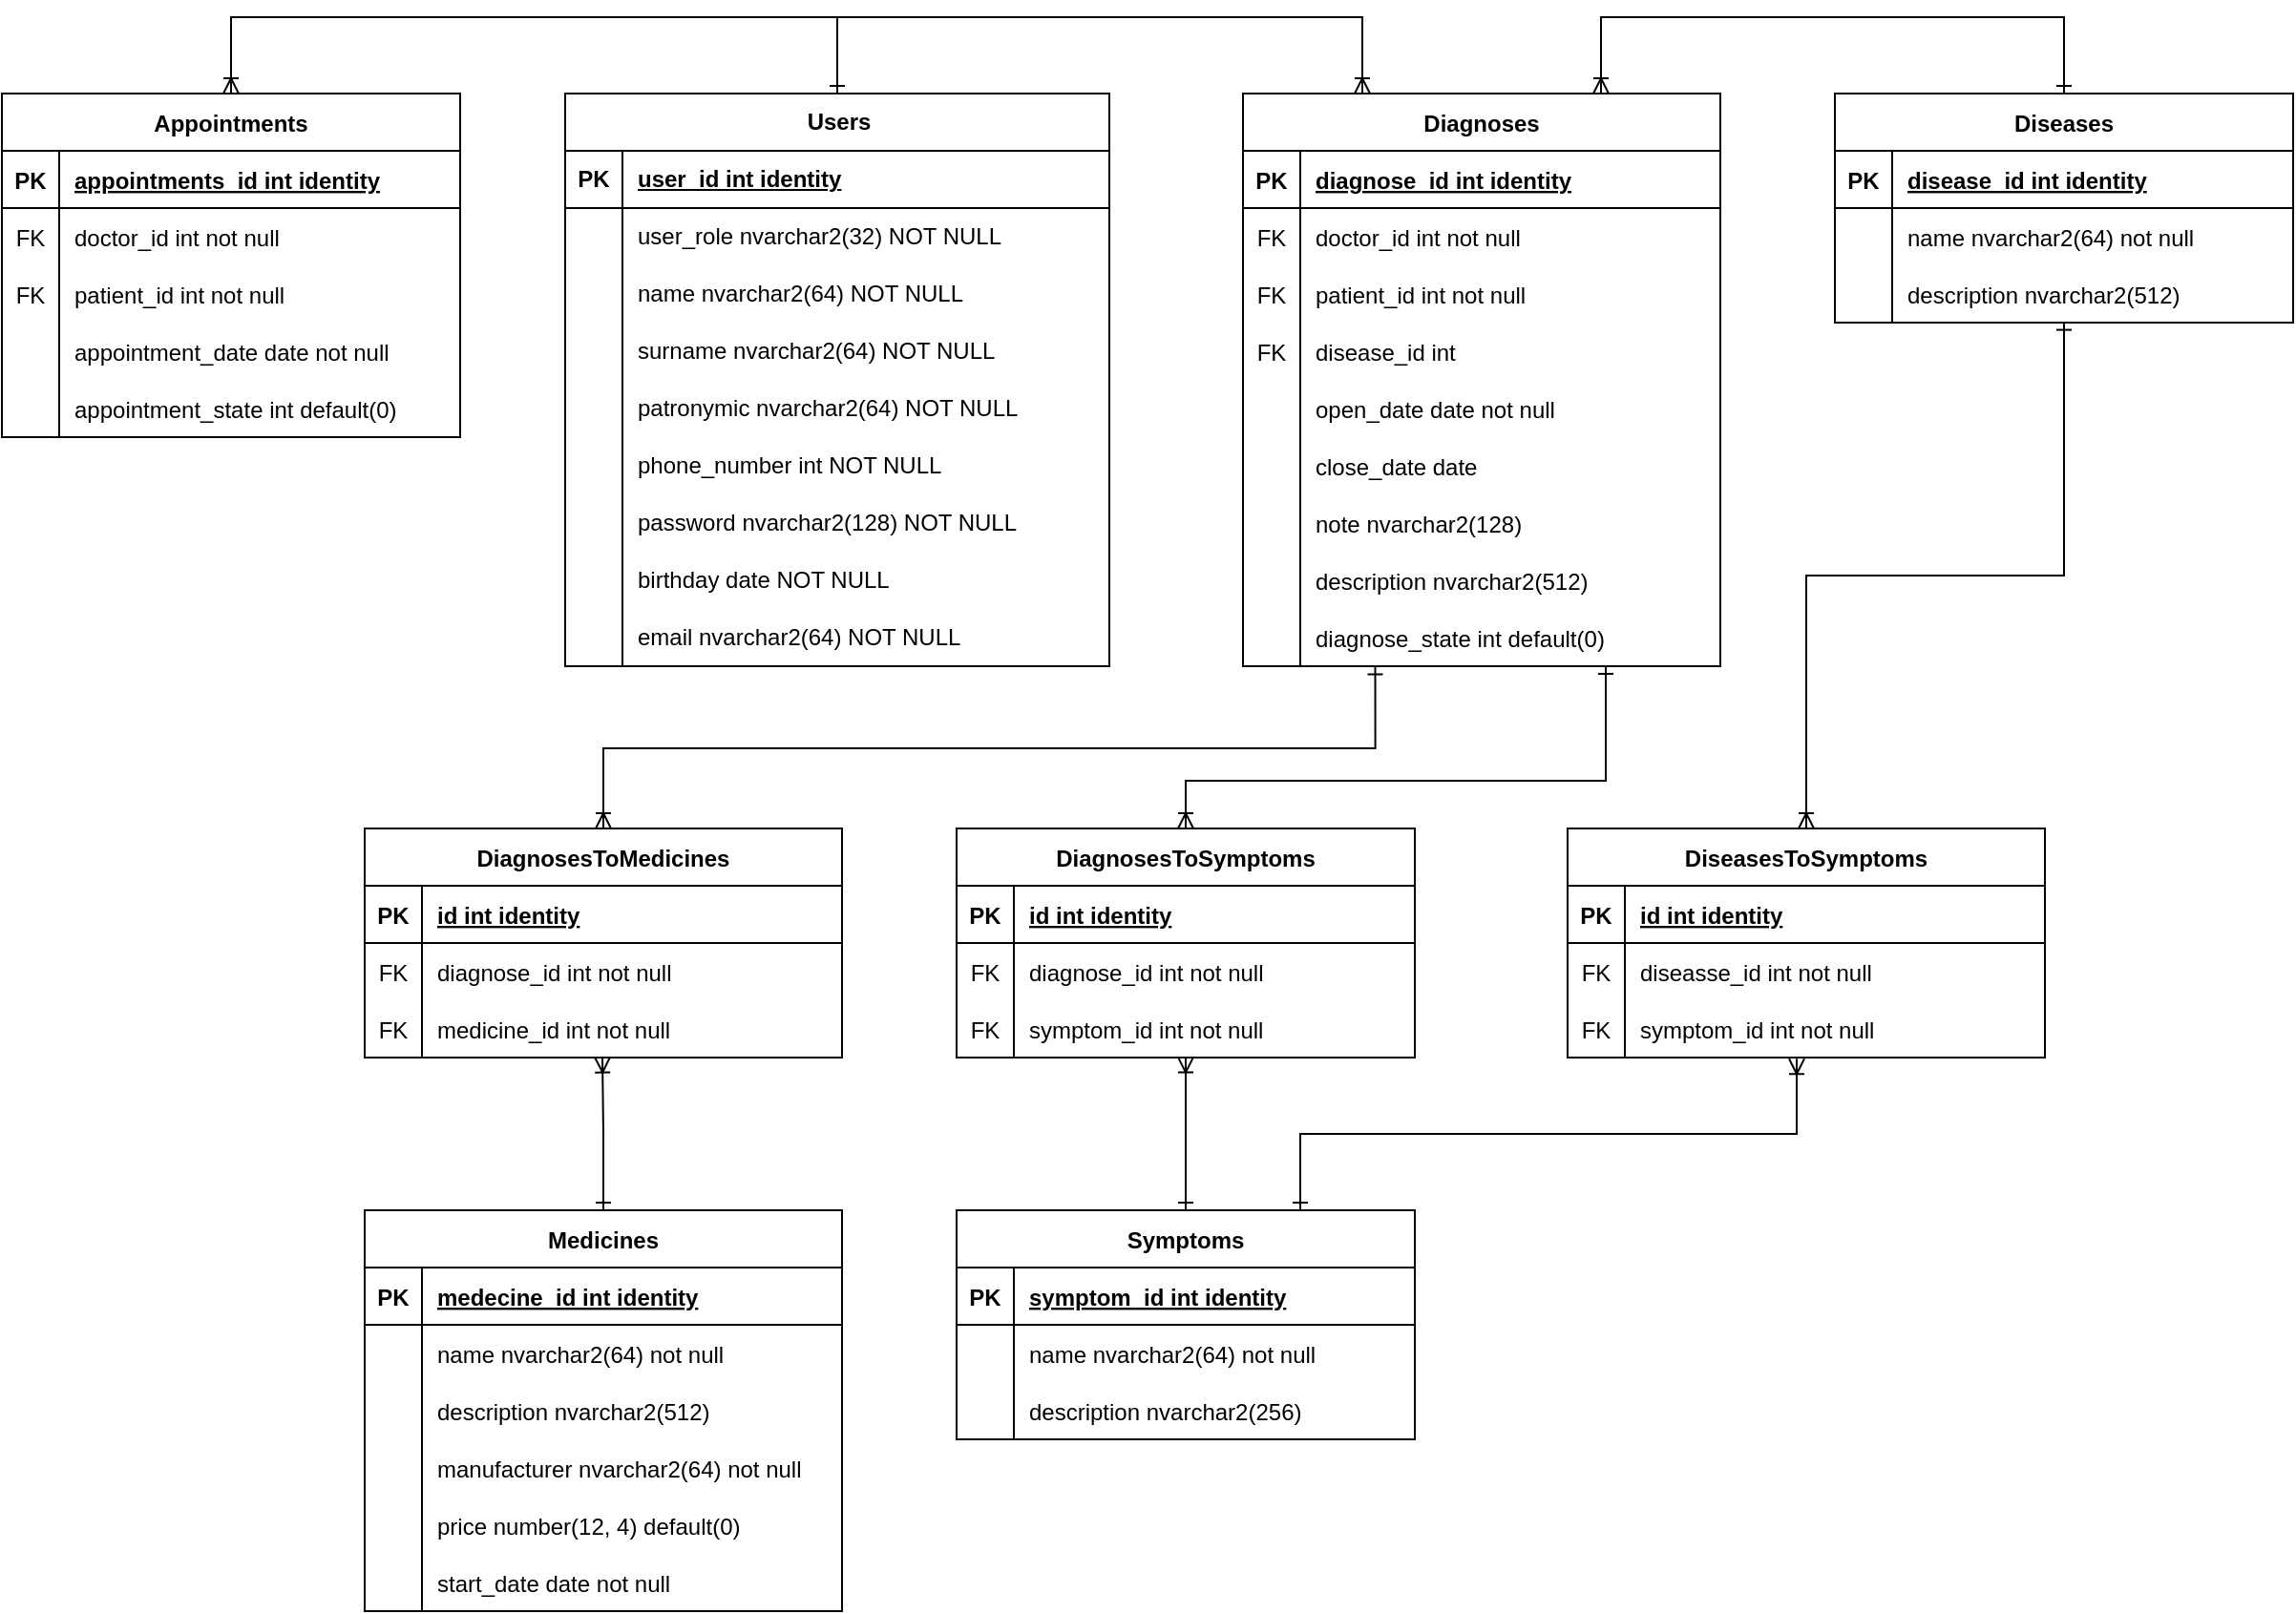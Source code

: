 <mxfile version="21.6.1" type="device">
  <diagram id="R2lEEEUBdFMjLlhIrx00" name="Page-1">
    <mxGraphModel dx="1036" dy="1642" grid="1" gridSize="10" guides="1" tooltips="1" connect="1" arrows="1" fold="1" page="1" pageScale="1" pageWidth="850" pageHeight="1100" math="0" shadow="0" extFonts="Permanent Marker^https://fonts.googleapis.com/css?family=Permanent+Marker">
      <root>
        <mxCell id="0" />
        <mxCell id="1" parent="0" />
        <mxCell id="jcm_OnaASo1jTBagAZfR-206" style="edgeStyle=orthogonalEdgeStyle;rounded=0;orthogonalLoop=1;jettySize=auto;html=1;exitX=0.75;exitY=0;exitDx=0;exitDy=0;entryX=0.5;entryY=0;entryDx=0;entryDy=0;endArrow=ERone;endFill=0;startArrow=ERoneToMany;startFill=0;" parent="1" source="C-vyLk0tnHw3VtMMgP7b-23" target="jcm_OnaASo1jTBagAZfR-148" edge="1">
          <mxGeometry relative="1" as="geometry">
            <Array as="points">
              <mxPoint x="878" y="-80" />
              <mxPoint x="1120" y="-80" />
            </Array>
          </mxGeometry>
        </mxCell>
        <mxCell id="C-vyLk0tnHw3VtMMgP7b-23" value="Diagnoses" style="shape=table;startSize=30;container=1;collapsible=1;childLayout=tableLayout;fixedRows=1;rowLines=0;fontStyle=1;align=center;resizeLast=1;" parent="1" vertex="1">
          <mxGeometry x="690" y="-40" width="250" height="300" as="geometry" />
        </mxCell>
        <mxCell id="C-vyLk0tnHw3VtMMgP7b-24" value="" style="shape=partialRectangle;collapsible=0;dropTarget=0;pointerEvents=0;fillColor=none;points=[[0,0.5],[1,0.5]];portConstraint=eastwest;top=0;left=0;right=0;bottom=1;" parent="C-vyLk0tnHw3VtMMgP7b-23" vertex="1">
          <mxGeometry y="30" width="250" height="30" as="geometry" />
        </mxCell>
        <mxCell id="C-vyLk0tnHw3VtMMgP7b-25" value="PK" style="shape=partialRectangle;overflow=hidden;connectable=0;fillColor=none;top=0;left=0;bottom=0;right=0;fontStyle=1;" parent="C-vyLk0tnHw3VtMMgP7b-24" vertex="1">
          <mxGeometry width="30" height="30" as="geometry">
            <mxRectangle width="30" height="30" as="alternateBounds" />
          </mxGeometry>
        </mxCell>
        <mxCell id="C-vyLk0tnHw3VtMMgP7b-26" value="diagnose_id int identity" style="shape=partialRectangle;overflow=hidden;connectable=0;fillColor=none;top=0;left=0;bottom=0;right=0;align=left;spacingLeft=6;fontStyle=5;" parent="C-vyLk0tnHw3VtMMgP7b-24" vertex="1">
          <mxGeometry x="30" width="220" height="30" as="geometry">
            <mxRectangle width="220" height="30" as="alternateBounds" />
          </mxGeometry>
        </mxCell>
        <mxCell id="C-vyLk0tnHw3VtMMgP7b-27" value="" style="shape=partialRectangle;collapsible=0;dropTarget=0;pointerEvents=0;fillColor=none;points=[[0,0.5],[1,0.5]];portConstraint=eastwest;top=0;left=0;right=0;bottom=0;" parent="C-vyLk0tnHw3VtMMgP7b-23" vertex="1">
          <mxGeometry y="60" width="250" height="30" as="geometry" />
        </mxCell>
        <mxCell id="C-vyLk0tnHw3VtMMgP7b-28" value="FK" style="shape=partialRectangle;overflow=hidden;connectable=0;fillColor=none;top=0;left=0;bottom=0;right=0;" parent="C-vyLk0tnHw3VtMMgP7b-27" vertex="1">
          <mxGeometry width="30" height="30" as="geometry">
            <mxRectangle width="30" height="30" as="alternateBounds" />
          </mxGeometry>
        </mxCell>
        <mxCell id="C-vyLk0tnHw3VtMMgP7b-29" value="doctor_id int not null" style="shape=partialRectangle;overflow=hidden;connectable=0;fillColor=none;top=0;left=0;bottom=0;right=0;align=left;spacingLeft=6;" parent="C-vyLk0tnHw3VtMMgP7b-27" vertex="1">
          <mxGeometry x="30" width="220" height="30" as="geometry">
            <mxRectangle width="220" height="30" as="alternateBounds" />
          </mxGeometry>
        </mxCell>
        <mxCell id="jcm_OnaASo1jTBagAZfR-133" value="" style="shape=partialRectangle;collapsible=0;dropTarget=0;pointerEvents=0;fillColor=none;points=[[0,0.5],[1,0.5]];portConstraint=eastwest;top=0;left=0;right=0;bottom=0;" parent="C-vyLk0tnHw3VtMMgP7b-23" vertex="1">
          <mxGeometry y="90" width="250" height="30" as="geometry" />
        </mxCell>
        <mxCell id="jcm_OnaASo1jTBagAZfR-134" value="FK" style="shape=partialRectangle;overflow=hidden;connectable=0;fillColor=none;top=0;left=0;bottom=0;right=0;" parent="jcm_OnaASo1jTBagAZfR-133" vertex="1">
          <mxGeometry width="30" height="30" as="geometry">
            <mxRectangle width="30" height="30" as="alternateBounds" />
          </mxGeometry>
        </mxCell>
        <mxCell id="jcm_OnaASo1jTBagAZfR-135" value="patient_id int not null" style="shape=partialRectangle;overflow=hidden;connectable=0;fillColor=none;top=0;left=0;bottom=0;right=0;align=left;spacingLeft=6;" parent="jcm_OnaASo1jTBagAZfR-133" vertex="1">
          <mxGeometry x="30" width="220" height="30" as="geometry">
            <mxRectangle width="220" height="30" as="alternateBounds" />
          </mxGeometry>
        </mxCell>
        <mxCell id="jcm_OnaASo1jTBagAZfR-168" value="" style="shape=partialRectangle;collapsible=0;dropTarget=0;pointerEvents=0;fillColor=none;points=[[0,0.5],[1,0.5]];portConstraint=eastwest;top=0;left=0;right=0;bottom=0;" parent="C-vyLk0tnHw3VtMMgP7b-23" vertex="1">
          <mxGeometry y="120" width="250" height="30" as="geometry" />
        </mxCell>
        <mxCell id="jcm_OnaASo1jTBagAZfR-169" value="FK" style="shape=partialRectangle;overflow=hidden;connectable=0;fillColor=none;top=0;left=0;bottom=0;right=0;" parent="jcm_OnaASo1jTBagAZfR-168" vertex="1">
          <mxGeometry width="30" height="30" as="geometry">
            <mxRectangle width="30" height="30" as="alternateBounds" />
          </mxGeometry>
        </mxCell>
        <mxCell id="jcm_OnaASo1jTBagAZfR-170" value="disease_id int" style="shape=partialRectangle;overflow=hidden;connectable=0;fillColor=none;top=0;left=0;bottom=0;right=0;align=left;spacingLeft=6;" parent="jcm_OnaASo1jTBagAZfR-168" vertex="1">
          <mxGeometry x="30" width="220" height="30" as="geometry">
            <mxRectangle width="220" height="30" as="alternateBounds" />
          </mxGeometry>
        </mxCell>
        <mxCell id="jcm_OnaASo1jTBagAZfR-136" value="" style="shape=partialRectangle;collapsible=0;dropTarget=0;pointerEvents=0;fillColor=none;points=[[0,0.5],[1,0.5]];portConstraint=eastwest;top=0;left=0;right=0;bottom=0;" parent="C-vyLk0tnHw3VtMMgP7b-23" vertex="1">
          <mxGeometry y="150" width="250" height="30" as="geometry" />
        </mxCell>
        <mxCell id="jcm_OnaASo1jTBagAZfR-137" value="" style="shape=partialRectangle;overflow=hidden;connectable=0;fillColor=none;top=0;left=0;bottom=0;right=0;" parent="jcm_OnaASo1jTBagAZfR-136" vertex="1">
          <mxGeometry width="30" height="30" as="geometry">
            <mxRectangle width="30" height="30" as="alternateBounds" />
          </mxGeometry>
        </mxCell>
        <mxCell id="jcm_OnaASo1jTBagAZfR-138" value="open_date date not null" style="shape=partialRectangle;overflow=hidden;connectable=0;fillColor=none;top=0;left=0;bottom=0;right=0;align=left;spacingLeft=6;" parent="jcm_OnaASo1jTBagAZfR-136" vertex="1">
          <mxGeometry x="30" width="220" height="30" as="geometry">
            <mxRectangle width="220" height="30" as="alternateBounds" />
          </mxGeometry>
        </mxCell>
        <mxCell id="jcm_OnaASo1jTBagAZfR-174" value="" style="shape=partialRectangle;collapsible=0;dropTarget=0;pointerEvents=0;fillColor=none;points=[[0,0.5],[1,0.5]];portConstraint=eastwest;top=0;left=0;right=0;bottom=0;" parent="C-vyLk0tnHw3VtMMgP7b-23" vertex="1">
          <mxGeometry y="180" width="250" height="30" as="geometry" />
        </mxCell>
        <mxCell id="jcm_OnaASo1jTBagAZfR-175" value="" style="shape=partialRectangle;overflow=hidden;connectable=0;fillColor=none;top=0;left=0;bottom=0;right=0;" parent="jcm_OnaASo1jTBagAZfR-174" vertex="1">
          <mxGeometry width="30" height="30" as="geometry">
            <mxRectangle width="30" height="30" as="alternateBounds" />
          </mxGeometry>
        </mxCell>
        <mxCell id="jcm_OnaASo1jTBagAZfR-176" value="close_date date" style="shape=partialRectangle;overflow=hidden;connectable=0;fillColor=none;top=0;left=0;bottom=0;right=0;align=left;spacingLeft=6;" parent="jcm_OnaASo1jTBagAZfR-174" vertex="1">
          <mxGeometry x="30" width="220" height="30" as="geometry">
            <mxRectangle width="220" height="30" as="alternateBounds" />
          </mxGeometry>
        </mxCell>
        <mxCell id="jcm_OnaASo1jTBagAZfR-199" value="" style="shape=partialRectangle;collapsible=0;dropTarget=0;pointerEvents=0;fillColor=none;points=[[0,0.5],[1,0.5]];portConstraint=eastwest;top=0;left=0;right=0;bottom=0;" parent="C-vyLk0tnHw3VtMMgP7b-23" vertex="1">
          <mxGeometry y="210" width="250" height="30" as="geometry" />
        </mxCell>
        <mxCell id="jcm_OnaASo1jTBagAZfR-200" value="" style="shape=partialRectangle;overflow=hidden;connectable=0;fillColor=none;top=0;left=0;bottom=0;right=0;" parent="jcm_OnaASo1jTBagAZfR-199" vertex="1">
          <mxGeometry width="30" height="30" as="geometry">
            <mxRectangle width="30" height="30" as="alternateBounds" />
          </mxGeometry>
        </mxCell>
        <mxCell id="jcm_OnaASo1jTBagAZfR-201" value="note nvarchar2(128)" style="shape=partialRectangle;overflow=hidden;connectable=0;fillColor=none;top=0;left=0;bottom=0;right=0;align=left;spacingLeft=6;" parent="jcm_OnaASo1jTBagAZfR-199" vertex="1">
          <mxGeometry x="30" width="220" height="30" as="geometry">
            <mxRectangle width="220" height="30" as="alternateBounds" />
          </mxGeometry>
        </mxCell>
        <mxCell id="jcm_OnaASo1jTBagAZfR-220" style="shape=partialRectangle;collapsible=0;dropTarget=0;pointerEvents=0;fillColor=none;points=[[0,0.5],[1,0.5]];portConstraint=eastwest;top=0;left=0;right=0;bottom=0;" parent="C-vyLk0tnHw3VtMMgP7b-23" vertex="1">
          <mxGeometry y="240" width="250" height="30" as="geometry" />
        </mxCell>
        <mxCell id="jcm_OnaASo1jTBagAZfR-221" style="shape=partialRectangle;overflow=hidden;connectable=0;fillColor=none;top=0;left=0;bottom=0;right=0;" parent="jcm_OnaASo1jTBagAZfR-220" vertex="1">
          <mxGeometry width="30" height="30" as="geometry">
            <mxRectangle width="30" height="30" as="alternateBounds" />
          </mxGeometry>
        </mxCell>
        <mxCell id="jcm_OnaASo1jTBagAZfR-222" value="description nvarchar2(512)" style="shape=partialRectangle;overflow=hidden;connectable=0;fillColor=none;top=0;left=0;bottom=0;right=0;align=left;spacingLeft=6;" parent="jcm_OnaASo1jTBagAZfR-220" vertex="1">
          <mxGeometry x="30" width="220" height="30" as="geometry">
            <mxRectangle width="220" height="30" as="alternateBounds" />
          </mxGeometry>
        </mxCell>
        <mxCell id="MLQKqg7bE9kot5V_O-63-7" style="shape=partialRectangle;collapsible=0;dropTarget=0;pointerEvents=0;fillColor=none;points=[[0,0.5],[1,0.5]];portConstraint=eastwest;top=0;left=0;right=0;bottom=0;" parent="C-vyLk0tnHw3VtMMgP7b-23" vertex="1">
          <mxGeometry y="270" width="250" height="30" as="geometry" />
        </mxCell>
        <mxCell id="MLQKqg7bE9kot5V_O-63-8" style="shape=partialRectangle;overflow=hidden;connectable=0;fillColor=none;top=0;left=0;bottom=0;right=0;" parent="MLQKqg7bE9kot5V_O-63-7" vertex="1">
          <mxGeometry width="30" height="30" as="geometry">
            <mxRectangle width="30" height="30" as="alternateBounds" />
          </mxGeometry>
        </mxCell>
        <mxCell id="MLQKqg7bE9kot5V_O-63-9" value="diagnose_state int default(0)" style="shape=partialRectangle;overflow=hidden;connectable=0;fillColor=none;top=0;left=0;bottom=0;right=0;align=left;spacingLeft=6;" parent="MLQKqg7bE9kot5V_O-63-7" vertex="1">
          <mxGeometry x="30" width="220" height="30" as="geometry">
            <mxRectangle width="220" height="30" as="alternateBounds" />
          </mxGeometry>
        </mxCell>
        <mxCell id="jcm_OnaASo1jTBagAZfR-70" style="edgeStyle=orthogonalEdgeStyle;rounded=0;orthogonalLoop=1;jettySize=auto;html=1;exitX=0.5;exitY=0;exitDx=0;exitDy=0;entryX=0.5;entryY=0;entryDx=0;entryDy=0;endArrow=ERoneToMany;endFill=0;" parent="1" source="jcm_OnaASo1jTBagAZfR-1" target="jcm_OnaASo1jTBagAZfR-31" edge="1">
          <mxGeometry relative="1" as="geometry">
            <Array as="points">
              <mxPoint x="478" y="-80" />
              <mxPoint x="160" y="-80" />
            </Array>
          </mxGeometry>
        </mxCell>
        <mxCell id="jcm_OnaASo1jTBagAZfR-1" value="Users" style="shape=table;startSize=30;container=1;collapsible=1;childLayout=tableLayout;fixedRows=1;rowLines=0;fontStyle=1;align=center;resizeLast=1;html=1;" parent="1" vertex="1">
          <mxGeometry x="335" y="-40" width="285" height="300" as="geometry" />
        </mxCell>
        <mxCell id="jcm_OnaASo1jTBagAZfR-2" value="" style="shape=tableRow;horizontal=0;startSize=0;swimlaneHead=0;swimlaneBody=0;fillColor=none;collapsible=0;dropTarget=0;points=[[0,0.5],[1,0.5]];portConstraint=eastwest;top=0;left=0;right=0;bottom=1;" parent="jcm_OnaASo1jTBagAZfR-1" vertex="1">
          <mxGeometry y="30" width="285" height="30" as="geometry" />
        </mxCell>
        <mxCell id="jcm_OnaASo1jTBagAZfR-3" value="PK" style="shape=partialRectangle;connectable=0;fillColor=none;top=0;left=0;bottom=0;right=0;fontStyle=1;overflow=hidden;whiteSpace=wrap;html=1;" parent="jcm_OnaASo1jTBagAZfR-2" vertex="1">
          <mxGeometry width="30" height="30" as="geometry">
            <mxRectangle width="30" height="30" as="alternateBounds" />
          </mxGeometry>
        </mxCell>
        <mxCell id="jcm_OnaASo1jTBagAZfR-4" value="user_id int&amp;nbsp;identity" style="shape=partialRectangle;connectable=0;fillColor=none;top=0;left=0;bottom=0;right=0;align=left;spacingLeft=6;fontStyle=5;overflow=hidden;whiteSpace=wrap;html=1;" parent="jcm_OnaASo1jTBagAZfR-2" vertex="1">
          <mxGeometry x="30" width="255" height="30" as="geometry">
            <mxRectangle width="255" height="30" as="alternateBounds" />
          </mxGeometry>
        </mxCell>
        <mxCell id="jcm_OnaASo1jTBagAZfR-5" value="" style="shape=tableRow;horizontal=0;startSize=0;swimlaneHead=0;swimlaneBody=0;fillColor=none;collapsible=0;dropTarget=0;points=[[0,0.5],[1,0.5]];portConstraint=eastwest;top=0;left=0;right=0;bottom=0;" parent="jcm_OnaASo1jTBagAZfR-1" vertex="1">
          <mxGeometry y="60" width="285" height="30" as="geometry" />
        </mxCell>
        <mxCell id="jcm_OnaASo1jTBagAZfR-6" value="" style="shape=partialRectangle;connectable=0;fillColor=none;top=0;left=0;bottom=0;right=0;editable=1;overflow=hidden;whiteSpace=wrap;html=1;" parent="jcm_OnaASo1jTBagAZfR-5" vertex="1">
          <mxGeometry width="30" height="30" as="geometry">
            <mxRectangle width="30" height="30" as="alternateBounds" />
          </mxGeometry>
        </mxCell>
        <mxCell id="jcm_OnaASo1jTBagAZfR-7" value="user_role nvarchar2(32) NOT NULL" style="shape=partialRectangle;connectable=0;fillColor=none;top=0;left=0;bottom=0;right=0;align=left;spacingLeft=6;overflow=hidden;whiteSpace=wrap;html=1;" parent="jcm_OnaASo1jTBagAZfR-5" vertex="1">
          <mxGeometry x="30" width="255" height="30" as="geometry">
            <mxRectangle width="255" height="30" as="alternateBounds" />
          </mxGeometry>
        </mxCell>
        <mxCell id="jcm_OnaASo1jTBagAZfR-8" value="" style="shape=tableRow;horizontal=0;startSize=0;swimlaneHead=0;swimlaneBody=0;fillColor=none;collapsible=0;dropTarget=0;points=[[0,0.5],[1,0.5]];portConstraint=eastwest;top=0;left=0;right=0;bottom=0;" parent="jcm_OnaASo1jTBagAZfR-1" vertex="1">
          <mxGeometry y="90" width="285" height="30" as="geometry" />
        </mxCell>
        <mxCell id="jcm_OnaASo1jTBagAZfR-9" value="" style="shape=partialRectangle;connectable=0;fillColor=none;top=0;left=0;bottom=0;right=0;editable=1;overflow=hidden;whiteSpace=wrap;html=1;" parent="jcm_OnaASo1jTBagAZfR-8" vertex="1">
          <mxGeometry width="30" height="30" as="geometry">
            <mxRectangle width="30" height="30" as="alternateBounds" />
          </mxGeometry>
        </mxCell>
        <mxCell id="jcm_OnaASo1jTBagAZfR-10" value="name nvarchar2(64) NOT NULL" style="shape=partialRectangle;connectable=0;fillColor=none;top=0;left=0;bottom=0;right=0;align=left;spacingLeft=6;overflow=hidden;whiteSpace=wrap;html=1;" parent="jcm_OnaASo1jTBagAZfR-8" vertex="1">
          <mxGeometry x="30" width="255" height="30" as="geometry">
            <mxRectangle width="255" height="30" as="alternateBounds" />
          </mxGeometry>
        </mxCell>
        <mxCell id="jcm_OnaASo1jTBagAZfR-105" value="" style="shape=tableRow;horizontal=0;startSize=0;swimlaneHead=0;swimlaneBody=0;fillColor=none;collapsible=0;dropTarget=0;points=[[0,0.5],[1,0.5]];portConstraint=eastwest;top=0;left=0;right=0;bottom=0;" parent="jcm_OnaASo1jTBagAZfR-1" vertex="1">
          <mxGeometry y="120" width="285" height="30" as="geometry" />
        </mxCell>
        <mxCell id="jcm_OnaASo1jTBagAZfR-106" value="" style="shape=partialRectangle;connectable=0;fillColor=none;top=0;left=0;bottom=0;right=0;editable=1;overflow=hidden;whiteSpace=wrap;html=1;" parent="jcm_OnaASo1jTBagAZfR-105" vertex="1">
          <mxGeometry width="30" height="30" as="geometry">
            <mxRectangle width="30" height="30" as="alternateBounds" />
          </mxGeometry>
        </mxCell>
        <mxCell id="jcm_OnaASo1jTBagAZfR-107" value="surname nvarchar2(64) NOT NULL" style="shape=partialRectangle;connectable=0;fillColor=none;top=0;left=0;bottom=0;right=0;align=left;spacingLeft=6;overflow=hidden;whiteSpace=wrap;html=1;" parent="jcm_OnaASo1jTBagAZfR-105" vertex="1">
          <mxGeometry x="30" width="255" height="30" as="geometry">
            <mxRectangle width="255" height="30" as="alternateBounds" />
          </mxGeometry>
        </mxCell>
        <mxCell id="jcm_OnaASo1jTBagAZfR-11" value="" style="shape=tableRow;horizontal=0;startSize=0;swimlaneHead=0;swimlaneBody=0;fillColor=none;collapsible=0;dropTarget=0;points=[[0,0.5],[1,0.5]];portConstraint=eastwest;top=0;left=0;right=0;bottom=0;" parent="jcm_OnaASo1jTBagAZfR-1" vertex="1">
          <mxGeometry y="150" width="285" height="30" as="geometry" />
        </mxCell>
        <mxCell id="jcm_OnaASo1jTBagAZfR-12" value="" style="shape=partialRectangle;connectable=0;fillColor=none;top=0;left=0;bottom=0;right=0;editable=1;overflow=hidden;whiteSpace=wrap;html=1;" parent="jcm_OnaASo1jTBagAZfR-11" vertex="1">
          <mxGeometry width="30" height="30" as="geometry">
            <mxRectangle width="30" height="30" as="alternateBounds" />
          </mxGeometry>
        </mxCell>
        <mxCell id="jcm_OnaASo1jTBagAZfR-13" value="patronymic nvarchar2(64) NOT NULL" style="shape=partialRectangle;connectable=0;fillColor=none;top=0;left=0;bottom=0;right=0;align=left;spacingLeft=6;overflow=hidden;whiteSpace=wrap;html=1;" parent="jcm_OnaASo1jTBagAZfR-11" vertex="1">
          <mxGeometry x="30" width="255" height="30" as="geometry">
            <mxRectangle width="255" height="30" as="alternateBounds" />
          </mxGeometry>
        </mxCell>
        <mxCell id="CgCAJ-W0EM-yL1vqo-xy-1" style="shape=tableRow;horizontal=0;startSize=0;swimlaneHead=0;swimlaneBody=0;fillColor=none;collapsible=0;dropTarget=0;points=[[0,0.5],[1,0.5]];portConstraint=eastwest;top=0;left=0;right=0;bottom=0;" parent="jcm_OnaASo1jTBagAZfR-1" vertex="1">
          <mxGeometry y="180" width="285" height="30" as="geometry" />
        </mxCell>
        <mxCell id="CgCAJ-W0EM-yL1vqo-xy-2" style="shape=partialRectangle;connectable=0;fillColor=none;top=0;left=0;bottom=0;right=0;editable=1;overflow=hidden;whiteSpace=wrap;html=1;" parent="CgCAJ-W0EM-yL1vqo-xy-1" vertex="1">
          <mxGeometry width="30" height="30" as="geometry">
            <mxRectangle width="30" height="30" as="alternateBounds" />
          </mxGeometry>
        </mxCell>
        <mxCell id="CgCAJ-W0EM-yL1vqo-xy-3" value="phone_number int NOT NULL" style="shape=partialRectangle;connectable=0;fillColor=none;top=0;left=0;bottom=0;right=0;align=left;spacingLeft=6;overflow=hidden;whiteSpace=wrap;html=1;" parent="CgCAJ-W0EM-yL1vqo-xy-1" vertex="1">
          <mxGeometry x="30" width="255" height="30" as="geometry">
            <mxRectangle width="255" height="30" as="alternateBounds" />
          </mxGeometry>
        </mxCell>
        <mxCell id="jcm_OnaASo1jTBagAZfR-116" value="" style="shape=tableRow;horizontal=0;startSize=0;swimlaneHead=0;swimlaneBody=0;fillColor=none;collapsible=0;dropTarget=0;points=[[0,0.5],[1,0.5]];portConstraint=eastwest;top=0;left=0;right=0;bottom=0;" parent="jcm_OnaASo1jTBagAZfR-1" vertex="1">
          <mxGeometry y="210" width="285" height="30" as="geometry" />
        </mxCell>
        <mxCell id="jcm_OnaASo1jTBagAZfR-117" value="" style="shape=partialRectangle;connectable=0;fillColor=none;top=0;left=0;bottom=0;right=0;editable=1;overflow=hidden;whiteSpace=wrap;html=1;" parent="jcm_OnaASo1jTBagAZfR-116" vertex="1">
          <mxGeometry width="30" height="30" as="geometry">
            <mxRectangle width="30" height="30" as="alternateBounds" />
          </mxGeometry>
        </mxCell>
        <mxCell id="jcm_OnaASo1jTBagAZfR-118" value="password nvarchar2(128) NOT NULL" style="shape=partialRectangle;connectable=0;fillColor=none;top=0;left=0;bottom=0;right=0;align=left;spacingLeft=6;overflow=hidden;whiteSpace=wrap;html=1;" parent="jcm_OnaASo1jTBagAZfR-116" vertex="1">
          <mxGeometry x="30" width="255" height="30" as="geometry">
            <mxRectangle width="255" height="30" as="alternateBounds" />
          </mxGeometry>
        </mxCell>
        <mxCell id="10MFc_0AaZeshkbZRCKe-6" value="" style="shape=tableRow;horizontal=0;startSize=0;swimlaneHead=0;swimlaneBody=0;fillColor=none;collapsible=0;dropTarget=0;points=[[0,0.5],[1,0.5]];portConstraint=eastwest;top=0;left=0;right=0;bottom=0;" parent="jcm_OnaASo1jTBagAZfR-1" vertex="1">
          <mxGeometry y="240" width="285" height="30" as="geometry" />
        </mxCell>
        <mxCell id="10MFc_0AaZeshkbZRCKe-7" value="" style="shape=partialRectangle;connectable=0;fillColor=none;top=0;left=0;bottom=0;right=0;editable=1;overflow=hidden;whiteSpace=wrap;html=1;" parent="10MFc_0AaZeshkbZRCKe-6" vertex="1">
          <mxGeometry width="30" height="30" as="geometry">
            <mxRectangle width="30" height="30" as="alternateBounds" />
          </mxGeometry>
        </mxCell>
        <mxCell id="10MFc_0AaZeshkbZRCKe-8" value="birthday date NOT NULL" style="shape=partialRectangle;connectable=0;fillColor=none;top=0;left=0;bottom=0;right=0;align=left;spacingLeft=6;overflow=hidden;whiteSpace=wrap;html=1;" parent="10MFc_0AaZeshkbZRCKe-6" vertex="1">
          <mxGeometry x="30" width="255" height="30" as="geometry">
            <mxRectangle width="255" height="30" as="alternateBounds" />
          </mxGeometry>
        </mxCell>
        <mxCell id="jcm_OnaASo1jTBagAZfR-196" value="" style="shape=tableRow;horizontal=0;startSize=0;swimlaneHead=0;swimlaneBody=0;fillColor=none;collapsible=0;dropTarget=0;points=[[0,0.5],[1,0.5]];portConstraint=eastwest;top=0;left=0;right=0;bottom=0;" parent="jcm_OnaASo1jTBagAZfR-1" vertex="1">
          <mxGeometry y="270" width="285" height="30" as="geometry" />
        </mxCell>
        <mxCell id="jcm_OnaASo1jTBagAZfR-197" value="" style="shape=partialRectangle;connectable=0;fillColor=none;top=0;left=0;bottom=0;right=0;editable=1;overflow=hidden;whiteSpace=wrap;html=1;" parent="jcm_OnaASo1jTBagAZfR-196" vertex="1">
          <mxGeometry width="30" height="30" as="geometry">
            <mxRectangle width="30" height="30" as="alternateBounds" />
          </mxGeometry>
        </mxCell>
        <mxCell id="jcm_OnaASo1jTBagAZfR-198" value="email nvarchar2(64) NOT NULL" style="shape=partialRectangle;connectable=0;fillColor=none;top=0;left=0;bottom=0;right=0;align=left;spacingLeft=6;overflow=hidden;whiteSpace=wrap;html=1;" parent="jcm_OnaASo1jTBagAZfR-196" vertex="1">
          <mxGeometry x="30" width="255" height="30" as="geometry">
            <mxRectangle width="255" height="30" as="alternateBounds" />
          </mxGeometry>
        </mxCell>
        <mxCell id="jcm_OnaASo1jTBagAZfR-223" style="edgeStyle=orthogonalEdgeStyle;rounded=0;orthogonalLoop=1;jettySize=auto;html=1;exitX=0.5;exitY=0;exitDx=0;exitDy=0;entryX=0.5;entryY=0.993;entryDx=0;entryDy=0;entryPerimeter=0;endArrow=ERoneToMany;endFill=0;startArrow=ERone;startFill=0;" parent="1" source="jcm_OnaASo1jTBagAZfR-24" target="jcm_OnaASo1jTBagAZfR-58" edge="1">
          <mxGeometry relative="1" as="geometry">
            <mxPoint x="590" y="475" as="targetPoint" />
            <Array as="points" />
          </mxGeometry>
        </mxCell>
        <mxCell id="jcm_OnaASo1jTBagAZfR-225" style="edgeStyle=orthogonalEdgeStyle;rounded=0;orthogonalLoop=1;jettySize=auto;html=1;exitX=0.75;exitY=0;exitDx=0;exitDy=0;entryX=0.48;entryY=1.02;entryDx=0;entryDy=0;entryPerimeter=0;startArrow=ERone;startFill=0;endArrow=ERoneToMany;endFill=0;" parent="1" source="jcm_OnaASo1jTBagAZfR-24" target="jcm_OnaASo1jTBagAZfR-214" edge="1">
          <mxGeometry relative="1" as="geometry">
            <Array as="points">
              <mxPoint x="720" y="505" />
              <mxPoint x="980" y="505" />
            </Array>
          </mxGeometry>
        </mxCell>
        <mxCell id="jcm_OnaASo1jTBagAZfR-24" value="Symptoms" style="shape=table;startSize=30;container=1;collapsible=1;childLayout=tableLayout;fixedRows=1;rowLines=0;fontStyle=1;align=center;resizeLast=1;" parent="1" vertex="1">
          <mxGeometry x="540" y="545" width="240" height="120" as="geometry" />
        </mxCell>
        <mxCell id="jcm_OnaASo1jTBagAZfR-25" value="" style="shape=partialRectangle;collapsible=0;dropTarget=0;pointerEvents=0;fillColor=none;points=[[0,0.5],[1,0.5]];portConstraint=eastwest;top=0;left=0;right=0;bottom=1;" parent="jcm_OnaASo1jTBagAZfR-24" vertex="1">
          <mxGeometry y="30" width="240" height="30" as="geometry" />
        </mxCell>
        <mxCell id="jcm_OnaASo1jTBagAZfR-26" value="PK" style="shape=partialRectangle;overflow=hidden;connectable=0;fillColor=none;top=0;left=0;bottom=0;right=0;fontStyle=1;" parent="jcm_OnaASo1jTBagAZfR-25" vertex="1">
          <mxGeometry width="30" height="30" as="geometry">
            <mxRectangle width="30" height="30" as="alternateBounds" />
          </mxGeometry>
        </mxCell>
        <mxCell id="jcm_OnaASo1jTBagAZfR-27" value="symptom_id int identity" style="shape=partialRectangle;overflow=hidden;connectable=0;fillColor=none;top=0;left=0;bottom=0;right=0;align=left;spacingLeft=6;fontStyle=5;" parent="jcm_OnaASo1jTBagAZfR-25" vertex="1">
          <mxGeometry x="30" width="210" height="30" as="geometry">
            <mxRectangle width="210" height="30" as="alternateBounds" />
          </mxGeometry>
        </mxCell>
        <mxCell id="jcm_OnaASo1jTBagAZfR-28" value="" style="shape=partialRectangle;collapsible=0;dropTarget=0;pointerEvents=0;fillColor=none;points=[[0,0.5],[1,0.5]];portConstraint=eastwest;top=0;left=0;right=0;bottom=0;" parent="jcm_OnaASo1jTBagAZfR-24" vertex="1">
          <mxGeometry y="60" width="240" height="30" as="geometry" />
        </mxCell>
        <mxCell id="jcm_OnaASo1jTBagAZfR-29" value="" style="shape=partialRectangle;overflow=hidden;connectable=0;fillColor=none;top=0;left=0;bottom=0;right=0;" parent="jcm_OnaASo1jTBagAZfR-28" vertex="1">
          <mxGeometry width="30" height="30" as="geometry">
            <mxRectangle width="30" height="30" as="alternateBounds" />
          </mxGeometry>
        </mxCell>
        <mxCell id="jcm_OnaASo1jTBagAZfR-30" value="name nvarchar2(64) not null" style="shape=partialRectangle;overflow=hidden;connectable=0;fillColor=none;top=0;left=0;bottom=0;right=0;align=left;spacingLeft=6;" parent="jcm_OnaASo1jTBagAZfR-28" vertex="1">
          <mxGeometry x="30" width="210" height="30" as="geometry">
            <mxRectangle width="210" height="30" as="alternateBounds" />
          </mxGeometry>
        </mxCell>
        <mxCell id="jcm_OnaASo1jTBagAZfR-61" value="" style="shape=partialRectangle;collapsible=0;dropTarget=0;pointerEvents=0;fillColor=none;points=[[0,0.5],[1,0.5]];portConstraint=eastwest;top=0;left=0;right=0;bottom=0;" parent="jcm_OnaASo1jTBagAZfR-24" vertex="1">
          <mxGeometry y="90" width="240" height="30" as="geometry" />
        </mxCell>
        <mxCell id="jcm_OnaASo1jTBagAZfR-62" value="" style="shape=partialRectangle;overflow=hidden;connectable=0;fillColor=none;top=0;left=0;bottom=0;right=0;" parent="jcm_OnaASo1jTBagAZfR-61" vertex="1">
          <mxGeometry width="30" height="30" as="geometry">
            <mxRectangle width="30" height="30" as="alternateBounds" />
          </mxGeometry>
        </mxCell>
        <mxCell id="jcm_OnaASo1jTBagAZfR-63" value="description nvarchar2(256)" style="shape=partialRectangle;overflow=hidden;connectable=0;fillColor=none;top=0;left=0;bottom=0;right=0;align=left;spacingLeft=6;" parent="jcm_OnaASo1jTBagAZfR-61" vertex="1">
          <mxGeometry x="30" width="210" height="30" as="geometry">
            <mxRectangle width="210" height="30" as="alternateBounds" />
          </mxGeometry>
        </mxCell>
        <mxCell id="jcm_OnaASo1jTBagAZfR-31" value="Appointments" style="shape=table;startSize=30;container=1;collapsible=1;childLayout=tableLayout;fixedRows=1;rowLines=0;fontStyle=1;align=center;resizeLast=1;" parent="1" vertex="1">
          <mxGeometry x="40" y="-40" width="240" height="180" as="geometry">
            <mxRectangle x="40" y="-40" width="120" height="30" as="alternateBounds" />
          </mxGeometry>
        </mxCell>
        <mxCell id="jcm_OnaASo1jTBagAZfR-32" value="" style="shape=partialRectangle;collapsible=0;dropTarget=0;pointerEvents=0;fillColor=none;points=[[0,0.5],[1,0.5]];portConstraint=eastwest;top=0;left=0;right=0;bottom=1;" parent="jcm_OnaASo1jTBagAZfR-31" vertex="1">
          <mxGeometry y="30" width="240" height="30" as="geometry" />
        </mxCell>
        <mxCell id="jcm_OnaASo1jTBagAZfR-33" value="PK" style="shape=partialRectangle;overflow=hidden;connectable=0;fillColor=none;top=0;left=0;bottom=0;right=0;fontStyle=1;" parent="jcm_OnaASo1jTBagAZfR-32" vertex="1">
          <mxGeometry width="30" height="30" as="geometry">
            <mxRectangle width="30" height="30" as="alternateBounds" />
          </mxGeometry>
        </mxCell>
        <mxCell id="jcm_OnaASo1jTBagAZfR-34" value="appointments_id int identity" style="shape=partialRectangle;overflow=hidden;connectable=0;fillColor=none;top=0;left=0;bottom=0;right=0;align=left;spacingLeft=6;fontStyle=5;" parent="jcm_OnaASo1jTBagAZfR-32" vertex="1">
          <mxGeometry x="30" width="210" height="30" as="geometry">
            <mxRectangle width="210" height="30" as="alternateBounds" />
          </mxGeometry>
        </mxCell>
        <mxCell id="jcm_OnaASo1jTBagAZfR-35" value="" style="shape=partialRectangle;collapsible=0;dropTarget=0;pointerEvents=0;fillColor=none;points=[[0,0.5],[1,0.5]];portConstraint=eastwest;top=0;left=0;right=0;bottom=0;" parent="jcm_OnaASo1jTBagAZfR-31" vertex="1">
          <mxGeometry y="60" width="240" height="30" as="geometry" />
        </mxCell>
        <mxCell id="jcm_OnaASo1jTBagAZfR-36" value="FK" style="shape=partialRectangle;overflow=hidden;connectable=0;fillColor=none;top=0;left=0;bottom=0;right=0;" parent="jcm_OnaASo1jTBagAZfR-35" vertex="1">
          <mxGeometry width="30" height="30" as="geometry">
            <mxRectangle width="30" height="30" as="alternateBounds" />
          </mxGeometry>
        </mxCell>
        <mxCell id="jcm_OnaASo1jTBagAZfR-37" value="doctor_id int not null" style="shape=partialRectangle;overflow=hidden;connectable=0;fillColor=none;top=0;left=0;bottom=0;right=0;align=left;spacingLeft=6;" parent="jcm_OnaASo1jTBagAZfR-35" vertex="1">
          <mxGeometry x="30" width="210" height="30" as="geometry">
            <mxRectangle width="210" height="30" as="alternateBounds" />
          </mxGeometry>
        </mxCell>
        <mxCell id="jcm_OnaASo1jTBagAZfR-64" value="" style="shape=partialRectangle;collapsible=0;dropTarget=0;pointerEvents=0;fillColor=none;points=[[0,0.5],[1,0.5]];portConstraint=eastwest;top=0;left=0;right=0;bottom=0;" parent="jcm_OnaASo1jTBagAZfR-31" vertex="1">
          <mxGeometry y="90" width="240" height="30" as="geometry" />
        </mxCell>
        <mxCell id="jcm_OnaASo1jTBagAZfR-65" value="FK" style="shape=partialRectangle;overflow=hidden;connectable=0;fillColor=none;top=0;left=0;bottom=0;right=0;" parent="jcm_OnaASo1jTBagAZfR-64" vertex="1">
          <mxGeometry width="30" height="30" as="geometry">
            <mxRectangle width="30" height="30" as="alternateBounds" />
          </mxGeometry>
        </mxCell>
        <mxCell id="jcm_OnaASo1jTBagAZfR-66" value="patient_id int not null" style="shape=partialRectangle;overflow=hidden;connectable=0;fillColor=none;top=0;left=0;bottom=0;right=0;align=left;spacingLeft=6;" parent="jcm_OnaASo1jTBagAZfR-64" vertex="1">
          <mxGeometry x="30" width="210" height="30" as="geometry">
            <mxRectangle width="210" height="30" as="alternateBounds" />
          </mxGeometry>
        </mxCell>
        <mxCell id="jcm_OnaASo1jTBagAZfR-71" value="" style="shape=partialRectangle;collapsible=0;dropTarget=0;pointerEvents=0;fillColor=none;points=[[0,0.5],[1,0.5]];portConstraint=eastwest;top=0;left=0;right=0;bottom=0;" parent="jcm_OnaASo1jTBagAZfR-31" vertex="1">
          <mxGeometry y="120" width="240" height="30" as="geometry" />
        </mxCell>
        <mxCell id="jcm_OnaASo1jTBagAZfR-72" value="" style="shape=partialRectangle;overflow=hidden;connectable=0;fillColor=none;top=0;left=0;bottom=0;right=0;" parent="jcm_OnaASo1jTBagAZfR-71" vertex="1">
          <mxGeometry width="30" height="30" as="geometry">
            <mxRectangle width="30" height="30" as="alternateBounds" />
          </mxGeometry>
        </mxCell>
        <mxCell id="jcm_OnaASo1jTBagAZfR-73" value="appointment_date date not null" style="shape=partialRectangle;overflow=hidden;connectable=0;fillColor=none;top=0;left=0;bottom=0;right=0;align=left;spacingLeft=6;" parent="jcm_OnaASo1jTBagAZfR-71" vertex="1">
          <mxGeometry x="30" width="210" height="30" as="geometry">
            <mxRectangle width="210" height="30" as="alternateBounds" />
          </mxGeometry>
        </mxCell>
        <mxCell id="MLQKqg7bE9kot5V_O-63-1" style="shape=partialRectangle;collapsible=0;dropTarget=0;pointerEvents=0;fillColor=none;points=[[0,0.5],[1,0.5]];portConstraint=eastwest;top=0;left=0;right=0;bottom=0;" parent="jcm_OnaASo1jTBagAZfR-31" vertex="1">
          <mxGeometry y="150" width="240" height="30" as="geometry" />
        </mxCell>
        <mxCell id="MLQKqg7bE9kot5V_O-63-2" style="shape=partialRectangle;overflow=hidden;connectable=0;fillColor=none;top=0;left=0;bottom=0;right=0;" parent="MLQKqg7bE9kot5V_O-63-1" vertex="1">
          <mxGeometry width="30" height="30" as="geometry">
            <mxRectangle width="30" height="30" as="alternateBounds" />
          </mxGeometry>
        </mxCell>
        <mxCell id="MLQKqg7bE9kot5V_O-63-3" value="appointment_state int default(0)" style="shape=partialRectangle;overflow=hidden;connectable=0;fillColor=none;top=0;left=0;bottom=0;right=0;align=left;spacingLeft=6;" parent="MLQKqg7bE9kot5V_O-63-1" vertex="1">
          <mxGeometry x="30" width="210" height="30" as="geometry">
            <mxRectangle width="210" height="30" as="alternateBounds" />
          </mxGeometry>
        </mxCell>
        <mxCell id="jcm_OnaASo1jTBagAZfR-228" style="edgeStyle=orthogonalEdgeStyle;rounded=0;orthogonalLoop=1;jettySize=auto;html=1;exitX=0.5;exitY=0;exitDx=0;exitDy=0;endArrow=ERone;endFill=0;startArrow=ERoneToMany;startFill=0;" parent="1" source="jcm_OnaASo1jTBagAZfR-54" edge="1">
          <mxGeometry relative="1" as="geometry">
            <Array as="points">
              <mxPoint x="660" y="320" />
              <mxPoint x="880" y="320" />
            </Array>
            <mxPoint x="880" y="260" as="targetPoint" />
          </mxGeometry>
        </mxCell>
        <mxCell id="jcm_OnaASo1jTBagAZfR-54" value="DiagnosesToSymptoms" style="shape=table;startSize=30;container=1;collapsible=1;childLayout=tableLayout;fixedRows=1;rowLines=0;fontStyle=1;align=center;resizeLast=1;" parent="1" vertex="1">
          <mxGeometry x="540" y="345" width="240" height="120" as="geometry" />
        </mxCell>
        <mxCell id="jcm_OnaASo1jTBagAZfR-55" value="" style="shape=partialRectangle;collapsible=0;dropTarget=0;pointerEvents=0;fillColor=none;points=[[0,0.5],[1,0.5]];portConstraint=eastwest;top=0;left=0;right=0;bottom=1;" parent="jcm_OnaASo1jTBagAZfR-54" vertex="1">
          <mxGeometry y="30" width="240" height="30" as="geometry" />
        </mxCell>
        <mxCell id="jcm_OnaASo1jTBagAZfR-56" value="PK" style="shape=partialRectangle;overflow=hidden;connectable=0;fillColor=none;top=0;left=0;bottom=0;right=0;fontStyle=1;" parent="jcm_OnaASo1jTBagAZfR-55" vertex="1">
          <mxGeometry width="30" height="30" as="geometry">
            <mxRectangle width="30" height="30" as="alternateBounds" />
          </mxGeometry>
        </mxCell>
        <mxCell id="jcm_OnaASo1jTBagAZfR-57" value="id int identity" style="shape=partialRectangle;overflow=hidden;connectable=0;fillColor=none;top=0;left=0;bottom=0;right=0;align=left;spacingLeft=6;fontStyle=5;" parent="jcm_OnaASo1jTBagAZfR-55" vertex="1">
          <mxGeometry x="30" width="210" height="30" as="geometry">
            <mxRectangle width="210" height="30" as="alternateBounds" />
          </mxGeometry>
        </mxCell>
        <mxCell id="jcm_OnaASo1jTBagAZfR-142" value="" style="shape=partialRectangle;collapsible=0;dropTarget=0;pointerEvents=0;fillColor=none;points=[[0,0.5],[1,0.5]];portConstraint=eastwest;top=0;left=0;right=0;bottom=0;" parent="jcm_OnaASo1jTBagAZfR-54" vertex="1">
          <mxGeometry y="60" width="240" height="30" as="geometry" />
        </mxCell>
        <mxCell id="jcm_OnaASo1jTBagAZfR-143" value="FK" style="shape=partialRectangle;overflow=hidden;connectable=0;fillColor=none;top=0;left=0;bottom=0;right=0;" parent="jcm_OnaASo1jTBagAZfR-142" vertex="1">
          <mxGeometry width="30" height="30" as="geometry">
            <mxRectangle width="30" height="30" as="alternateBounds" />
          </mxGeometry>
        </mxCell>
        <mxCell id="jcm_OnaASo1jTBagAZfR-144" value="diagnose_id int not null" style="shape=partialRectangle;overflow=hidden;connectable=0;fillColor=none;top=0;left=0;bottom=0;right=0;align=left;spacingLeft=6;" parent="jcm_OnaASo1jTBagAZfR-142" vertex="1">
          <mxGeometry x="30" width="210" height="30" as="geometry">
            <mxRectangle width="210" height="30" as="alternateBounds" />
          </mxGeometry>
        </mxCell>
        <mxCell id="jcm_OnaASo1jTBagAZfR-58" value="" style="shape=partialRectangle;collapsible=0;dropTarget=0;pointerEvents=0;fillColor=none;points=[[0,0.5],[1,0.5]];portConstraint=eastwest;top=0;left=0;right=0;bottom=0;" parent="jcm_OnaASo1jTBagAZfR-54" vertex="1">
          <mxGeometry y="90" width="240" height="30" as="geometry" />
        </mxCell>
        <mxCell id="jcm_OnaASo1jTBagAZfR-59" value="FK" style="shape=partialRectangle;overflow=hidden;connectable=0;fillColor=none;top=0;left=0;bottom=0;right=0;" parent="jcm_OnaASo1jTBagAZfR-58" vertex="1">
          <mxGeometry width="30" height="30" as="geometry">
            <mxRectangle width="30" height="30" as="alternateBounds" />
          </mxGeometry>
        </mxCell>
        <mxCell id="jcm_OnaASo1jTBagAZfR-60" value="symptom_id int not null" style="shape=partialRectangle;overflow=hidden;connectable=0;fillColor=none;top=0;left=0;bottom=0;right=0;align=left;spacingLeft=6;" parent="jcm_OnaASo1jTBagAZfR-58" vertex="1">
          <mxGeometry x="30" width="210" height="30" as="geometry">
            <mxRectangle width="210" height="30" as="alternateBounds" />
          </mxGeometry>
        </mxCell>
        <mxCell id="jcm_OnaASo1jTBagAZfR-227" style="edgeStyle=orthogonalEdgeStyle;rounded=0;orthogonalLoop=1;jettySize=auto;html=1;exitX=0.5;exitY=0;exitDx=0;exitDy=0;startArrow=ERoneToMany;startFill=0;endArrow=ERone;endFill=0;entryX=0.277;entryY=1.008;entryDx=0;entryDy=0;entryPerimeter=0;" parent="1" source="jcm_OnaASo1jTBagAZfR-119" target="MLQKqg7bE9kot5V_O-63-7" edge="1">
          <mxGeometry relative="1" as="geometry">
            <mxPoint x="760" y="270" as="targetPoint" />
            <Array as="points">
              <mxPoint x="355" y="303" />
              <mxPoint x="759" y="303" />
            </Array>
          </mxGeometry>
        </mxCell>
        <mxCell id="jcm_OnaASo1jTBagAZfR-119" value="DiagnosesToMedicines" style="shape=table;startSize=30;container=1;collapsible=1;childLayout=tableLayout;fixedRows=1;rowLines=0;fontStyle=1;align=center;resizeLast=1;" parent="1" vertex="1">
          <mxGeometry x="230" y="345" width="250" height="120" as="geometry" />
        </mxCell>
        <mxCell id="jcm_OnaASo1jTBagAZfR-120" value="" style="shape=partialRectangle;collapsible=0;dropTarget=0;pointerEvents=0;fillColor=none;points=[[0,0.5],[1,0.5]];portConstraint=eastwest;top=0;left=0;right=0;bottom=1;" parent="jcm_OnaASo1jTBagAZfR-119" vertex="1">
          <mxGeometry y="30" width="250" height="30" as="geometry" />
        </mxCell>
        <mxCell id="jcm_OnaASo1jTBagAZfR-121" value="PK" style="shape=partialRectangle;overflow=hidden;connectable=0;fillColor=none;top=0;left=0;bottom=0;right=0;fontStyle=1;" parent="jcm_OnaASo1jTBagAZfR-120" vertex="1">
          <mxGeometry width="30" height="30" as="geometry">
            <mxRectangle width="30" height="30" as="alternateBounds" />
          </mxGeometry>
        </mxCell>
        <mxCell id="jcm_OnaASo1jTBagAZfR-122" value="id int identity" style="shape=partialRectangle;overflow=hidden;connectable=0;fillColor=none;top=0;left=0;bottom=0;right=0;align=left;spacingLeft=6;fontStyle=5;" parent="jcm_OnaASo1jTBagAZfR-120" vertex="1">
          <mxGeometry x="30" width="220" height="30" as="geometry">
            <mxRectangle width="220" height="30" as="alternateBounds" />
          </mxGeometry>
        </mxCell>
        <mxCell id="jcm_OnaASo1jTBagAZfR-145" value="" style="shape=partialRectangle;collapsible=0;dropTarget=0;pointerEvents=0;fillColor=none;points=[[0,0.5],[1,0.5]];portConstraint=eastwest;top=0;left=0;right=0;bottom=0;" parent="jcm_OnaASo1jTBagAZfR-119" vertex="1">
          <mxGeometry y="60" width="250" height="30" as="geometry" />
        </mxCell>
        <mxCell id="jcm_OnaASo1jTBagAZfR-146" value="FK" style="shape=partialRectangle;overflow=hidden;connectable=0;fillColor=none;top=0;left=0;bottom=0;right=0;" parent="jcm_OnaASo1jTBagAZfR-145" vertex="1">
          <mxGeometry width="30" height="30" as="geometry">
            <mxRectangle width="30" height="30" as="alternateBounds" />
          </mxGeometry>
        </mxCell>
        <mxCell id="jcm_OnaASo1jTBagAZfR-147" value="diagnose_id int not null" style="shape=partialRectangle;overflow=hidden;connectable=0;fillColor=none;top=0;left=0;bottom=0;right=0;align=left;spacingLeft=6;" parent="jcm_OnaASo1jTBagAZfR-145" vertex="1">
          <mxGeometry x="30" width="220" height="30" as="geometry">
            <mxRectangle width="220" height="30" as="alternateBounds" />
          </mxGeometry>
        </mxCell>
        <mxCell id="jcm_OnaASo1jTBagAZfR-123" value="" style="shape=partialRectangle;collapsible=0;dropTarget=0;pointerEvents=0;fillColor=none;points=[[0,0.5],[1,0.5]];portConstraint=eastwest;top=0;left=0;right=0;bottom=0;" parent="jcm_OnaASo1jTBagAZfR-119" vertex="1">
          <mxGeometry y="90" width="250" height="30" as="geometry" />
        </mxCell>
        <mxCell id="jcm_OnaASo1jTBagAZfR-124" value="FK" style="shape=partialRectangle;overflow=hidden;connectable=0;fillColor=none;top=0;left=0;bottom=0;right=0;" parent="jcm_OnaASo1jTBagAZfR-123" vertex="1">
          <mxGeometry width="30" height="30" as="geometry">
            <mxRectangle width="30" height="30" as="alternateBounds" />
          </mxGeometry>
        </mxCell>
        <mxCell id="jcm_OnaASo1jTBagAZfR-125" value="medicine_id int not null" style="shape=partialRectangle;overflow=hidden;connectable=0;fillColor=none;top=0;left=0;bottom=0;right=0;align=left;spacingLeft=6;" parent="jcm_OnaASo1jTBagAZfR-123" vertex="1">
          <mxGeometry x="30" width="220" height="30" as="geometry">
            <mxRectangle width="220" height="30" as="alternateBounds" />
          </mxGeometry>
        </mxCell>
        <mxCell id="jcm_OnaASo1jTBagAZfR-226" style="edgeStyle=orthogonalEdgeStyle;rounded=0;orthogonalLoop=1;jettySize=auto;html=1;exitX=0.5;exitY=0;exitDx=0;exitDy=0;entryX=0.498;entryY=0.993;entryDx=0;entryDy=0;entryPerimeter=0;startArrow=ERone;startFill=0;endArrow=ERoneToMany;endFill=0;" parent="1" source="jcm_OnaASo1jTBagAZfR-126" target="jcm_OnaASo1jTBagAZfR-123" edge="1">
          <mxGeometry relative="1" as="geometry" />
        </mxCell>
        <mxCell id="jcm_OnaASo1jTBagAZfR-126" value="Medicines" style="shape=table;startSize=30;container=1;collapsible=1;childLayout=tableLayout;fixedRows=1;rowLines=0;fontStyle=1;align=center;resizeLast=1;" parent="1" vertex="1">
          <mxGeometry x="230" y="545" width="250" height="210" as="geometry" />
        </mxCell>
        <mxCell id="jcm_OnaASo1jTBagAZfR-127" value="" style="shape=partialRectangle;collapsible=0;dropTarget=0;pointerEvents=0;fillColor=none;points=[[0,0.5],[1,0.5]];portConstraint=eastwest;top=0;left=0;right=0;bottom=1;" parent="jcm_OnaASo1jTBagAZfR-126" vertex="1">
          <mxGeometry y="30" width="250" height="30" as="geometry" />
        </mxCell>
        <mxCell id="jcm_OnaASo1jTBagAZfR-128" value="PK" style="shape=partialRectangle;overflow=hidden;connectable=0;fillColor=none;top=0;left=0;bottom=0;right=0;fontStyle=1;" parent="jcm_OnaASo1jTBagAZfR-127" vertex="1">
          <mxGeometry width="30" height="30" as="geometry">
            <mxRectangle width="30" height="30" as="alternateBounds" />
          </mxGeometry>
        </mxCell>
        <mxCell id="jcm_OnaASo1jTBagAZfR-129" value="medecine_id int identity" style="shape=partialRectangle;overflow=hidden;connectable=0;fillColor=none;top=0;left=0;bottom=0;right=0;align=left;spacingLeft=6;fontStyle=5;" parent="jcm_OnaASo1jTBagAZfR-127" vertex="1">
          <mxGeometry x="30" width="220" height="30" as="geometry">
            <mxRectangle width="220" height="30" as="alternateBounds" />
          </mxGeometry>
        </mxCell>
        <mxCell id="jcm_OnaASo1jTBagAZfR-130" value="" style="shape=partialRectangle;collapsible=0;dropTarget=0;pointerEvents=0;fillColor=none;points=[[0,0.5],[1,0.5]];portConstraint=eastwest;top=0;left=0;right=0;bottom=0;" parent="jcm_OnaASo1jTBagAZfR-126" vertex="1">
          <mxGeometry y="60" width="250" height="30" as="geometry" />
        </mxCell>
        <mxCell id="jcm_OnaASo1jTBagAZfR-131" value="" style="shape=partialRectangle;overflow=hidden;connectable=0;fillColor=none;top=0;left=0;bottom=0;right=0;" parent="jcm_OnaASo1jTBagAZfR-130" vertex="1">
          <mxGeometry width="30" height="30" as="geometry">
            <mxRectangle width="30" height="30" as="alternateBounds" />
          </mxGeometry>
        </mxCell>
        <mxCell id="jcm_OnaASo1jTBagAZfR-132" value="name nvarchar2(64) not null" style="shape=partialRectangle;overflow=hidden;connectable=0;fillColor=none;top=0;left=0;bottom=0;right=0;align=left;spacingLeft=6;" parent="jcm_OnaASo1jTBagAZfR-130" vertex="1">
          <mxGeometry x="30" width="220" height="30" as="geometry">
            <mxRectangle width="220" height="30" as="alternateBounds" />
          </mxGeometry>
        </mxCell>
        <mxCell id="jcm_OnaASo1jTBagAZfR-233" style="shape=partialRectangle;collapsible=0;dropTarget=0;pointerEvents=0;fillColor=none;points=[[0,0.5],[1,0.5]];portConstraint=eastwest;top=0;left=0;right=0;bottom=0;" parent="jcm_OnaASo1jTBagAZfR-126" vertex="1">
          <mxGeometry y="90" width="250" height="30" as="geometry" />
        </mxCell>
        <mxCell id="jcm_OnaASo1jTBagAZfR-234" style="shape=partialRectangle;overflow=hidden;connectable=0;fillColor=none;top=0;left=0;bottom=0;right=0;" parent="jcm_OnaASo1jTBagAZfR-233" vertex="1">
          <mxGeometry width="30" height="30" as="geometry">
            <mxRectangle width="30" height="30" as="alternateBounds" />
          </mxGeometry>
        </mxCell>
        <mxCell id="jcm_OnaASo1jTBagAZfR-235" value="description nvarchar2(512)" style="shape=partialRectangle;overflow=hidden;connectable=0;fillColor=none;top=0;left=0;bottom=0;right=0;align=left;spacingLeft=6;" parent="jcm_OnaASo1jTBagAZfR-233" vertex="1">
          <mxGeometry x="30" width="220" height="30" as="geometry">
            <mxRectangle width="220" height="30" as="alternateBounds" />
          </mxGeometry>
        </mxCell>
        <mxCell id="jcm_OnaASo1jTBagAZfR-236" style="shape=partialRectangle;collapsible=0;dropTarget=0;pointerEvents=0;fillColor=none;points=[[0,0.5],[1,0.5]];portConstraint=eastwest;top=0;left=0;right=0;bottom=0;" parent="jcm_OnaASo1jTBagAZfR-126" vertex="1">
          <mxGeometry y="120" width="250" height="30" as="geometry" />
        </mxCell>
        <mxCell id="jcm_OnaASo1jTBagAZfR-237" style="shape=partialRectangle;overflow=hidden;connectable=0;fillColor=none;top=0;left=0;bottom=0;right=0;" parent="jcm_OnaASo1jTBagAZfR-236" vertex="1">
          <mxGeometry width="30" height="30" as="geometry">
            <mxRectangle width="30" height="30" as="alternateBounds" />
          </mxGeometry>
        </mxCell>
        <mxCell id="jcm_OnaASo1jTBagAZfR-238" value="manufacturer nvarchar2(64) not null" style="shape=partialRectangle;overflow=hidden;connectable=0;fillColor=none;top=0;left=0;bottom=0;right=0;align=left;spacingLeft=6;" parent="jcm_OnaASo1jTBagAZfR-236" vertex="1">
          <mxGeometry x="30" width="220" height="30" as="geometry">
            <mxRectangle width="220" height="30" as="alternateBounds" />
          </mxGeometry>
        </mxCell>
        <mxCell id="jcm_OnaASo1jTBagAZfR-239" style="shape=partialRectangle;collapsible=0;dropTarget=0;pointerEvents=0;fillColor=none;points=[[0,0.5],[1,0.5]];portConstraint=eastwest;top=0;left=0;right=0;bottom=0;" parent="jcm_OnaASo1jTBagAZfR-126" vertex="1">
          <mxGeometry y="150" width="250" height="30" as="geometry" />
        </mxCell>
        <mxCell id="jcm_OnaASo1jTBagAZfR-240" style="shape=partialRectangle;overflow=hidden;connectable=0;fillColor=none;top=0;left=0;bottom=0;right=0;" parent="jcm_OnaASo1jTBagAZfR-239" vertex="1">
          <mxGeometry width="30" height="30" as="geometry">
            <mxRectangle width="30" height="30" as="alternateBounds" />
          </mxGeometry>
        </mxCell>
        <mxCell id="jcm_OnaASo1jTBagAZfR-241" value="price number(12, 4) default(0)" style="shape=partialRectangle;overflow=hidden;connectable=0;fillColor=none;top=0;left=0;bottom=0;right=0;align=left;spacingLeft=6;" parent="jcm_OnaASo1jTBagAZfR-239" vertex="1">
          <mxGeometry x="30" width="220" height="30" as="geometry">
            <mxRectangle width="220" height="30" as="alternateBounds" />
          </mxGeometry>
        </mxCell>
        <mxCell id="jcm_OnaASo1jTBagAZfR-242" style="shape=partialRectangle;collapsible=0;dropTarget=0;pointerEvents=0;fillColor=none;points=[[0,0.5],[1,0.5]];portConstraint=eastwest;top=0;left=0;right=0;bottom=0;" parent="jcm_OnaASo1jTBagAZfR-126" vertex="1">
          <mxGeometry y="180" width="250" height="30" as="geometry" />
        </mxCell>
        <mxCell id="jcm_OnaASo1jTBagAZfR-243" style="shape=partialRectangle;overflow=hidden;connectable=0;fillColor=none;top=0;left=0;bottom=0;right=0;" parent="jcm_OnaASo1jTBagAZfR-242" vertex="1">
          <mxGeometry width="30" height="30" as="geometry">
            <mxRectangle width="30" height="30" as="alternateBounds" />
          </mxGeometry>
        </mxCell>
        <mxCell id="jcm_OnaASo1jTBagAZfR-244" value="start_date date not null" style="shape=partialRectangle;overflow=hidden;connectable=0;fillColor=none;top=0;left=0;bottom=0;right=0;align=left;spacingLeft=6;" parent="jcm_OnaASo1jTBagAZfR-242" vertex="1">
          <mxGeometry x="30" width="220" height="30" as="geometry">
            <mxRectangle width="220" height="30" as="alternateBounds" />
          </mxGeometry>
        </mxCell>
        <mxCell id="jcm_OnaASo1jTBagAZfR-139" style="edgeStyle=orthogonalEdgeStyle;rounded=0;orthogonalLoop=1;jettySize=auto;html=1;exitX=0.5;exitY=0;exitDx=0;exitDy=0;entryX=0.25;entryY=0;entryDx=0;entryDy=0;endArrow=ERoneToMany;endFill=0;startArrow=ERone;startFill=0;" parent="1" source="jcm_OnaASo1jTBagAZfR-1" target="C-vyLk0tnHw3VtMMgP7b-23" edge="1">
          <mxGeometry relative="1" as="geometry">
            <mxPoint x="528" y="-150" as="sourcePoint" />
            <mxPoint x="210" y="-150" as="targetPoint" />
            <Array as="points">
              <mxPoint x="478" y="-80" />
              <mxPoint x="753" y="-80" />
            </Array>
          </mxGeometry>
        </mxCell>
        <mxCell id="jcm_OnaASo1jTBagAZfR-148" value="Diseases" style="shape=table;startSize=30;container=1;collapsible=1;childLayout=tableLayout;fixedRows=1;rowLines=0;fontStyle=1;align=center;resizeLast=1;" parent="1" vertex="1">
          <mxGeometry x="1000" y="-40" width="240" height="120" as="geometry" />
        </mxCell>
        <mxCell id="jcm_OnaASo1jTBagAZfR-149" value="" style="shape=partialRectangle;collapsible=0;dropTarget=0;pointerEvents=0;fillColor=none;points=[[0,0.5],[1,0.5]];portConstraint=eastwest;top=0;left=0;right=0;bottom=1;" parent="jcm_OnaASo1jTBagAZfR-148" vertex="1">
          <mxGeometry y="30" width="240" height="30" as="geometry" />
        </mxCell>
        <mxCell id="jcm_OnaASo1jTBagAZfR-150" value="PK" style="shape=partialRectangle;overflow=hidden;connectable=0;fillColor=none;top=0;left=0;bottom=0;right=0;fontStyle=1;" parent="jcm_OnaASo1jTBagAZfR-149" vertex="1">
          <mxGeometry width="30" height="30" as="geometry">
            <mxRectangle width="30" height="30" as="alternateBounds" />
          </mxGeometry>
        </mxCell>
        <mxCell id="jcm_OnaASo1jTBagAZfR-151" value="disease_id int identity" style="shape=partialRectangle;overflow=hidden;connectable=0;fillColor=none;top=0;left=0;bottom=0;right=0;align=left;spacingLeft=6;fontStyle=5;" parent="jcm_OnaASo1jTBagAZfR-149" vertex="1">
          <mxGeometry x="30" width="210" height="30" as="geometry">
            <mxRectangle width="210" height="30" as="alternateBounds" />
          </mxGeometry>
        </mxCell>
        <mxCell id="jcm_OnaASo1jTBagAZfR-152" value="" style="shape=partialRectangle;collapsible=0;dropTarget=0;pointerEvents=0;fillColor=none;points=[[0,0.5],[1,0.5]];portConstraint=eastwest;top=0;left=0;right=0;bottom=0;" parent="jcm_OnaASo1jTBagAZfR-148" vertex="1">
          <mxGeometry y="60" width="240" height="30" as="geometry" />
        </mxCell>
        <mxCell id="jcm_OnaASo1jTBagAZfR-153" value="" style="shape=partialRectangle;overflow=hidden;connectable=0;fillColor=none;top=0;left=0;bottom=0;right=0;" parent="jcm_OnaASo1jTBagAZfR-152" vertex="1">
          <mxGeometry width="30" height="30" as="geometry">
            <mxRectangle width="30" height="30" as="alternateBounds" />
          </mxGeometry>
        </mxCell>
        <mxCell id="jcm_OnaASo1jTBagAZfR-154" value="name nvarchar2(64) not null" style="shape=partialRectangle;overflow=hidden;connectable=0;fillColor=none;top=0;left=0;bottom=0;right=0;align=left;spacingLeft=6;" parent="jcm_OnaASo1jTBagAZfR-152" vertex="1">
          <mxGeometry x="30" width="210" height="30" as="geometry">
            <mxRectangle width="210" height="30" as="alternateBounds" />
          </mxGeometry>
        </mxCell>
        <mxCell id="jcm_OnaASo1jTBagAZfR-155" value="" style="shape=partialRectangle;collapsible=0;dropTarget=0;pointerEvents=0;fillColor=none;points=[[0,0.5],[1,0.5]];portConstraint=eastwest;top=0;left=0;right=0;bottom=0;" parent="jcm_OnaASo1jTBagAZfR-148" vertex="1">
          <mxGeometry y="90" width="240" height="30" as="geometry" />
        </mxCell>
        <mxCell id="jcm_OnaASo1jTBagAZfR-156" value="" style="shape=partialRectangle;overflow=hidden;connectable=0;fillColor=none;top=0;left=0;bottom=0;right=0;" parent="jcm_OnaASo1jTBagAZfR-155" vertex="1">
          <mxGeometry width="30" height="30" as="geometry">
            <mxRectangle width="30" height="30" as="alternateBounds" />
          </mxGeometry>
        </mxCell>
        <mxCell id="jcm_OnaASo1jTBagAZfR-157" value="description nvarchar2(512)" style="shape=partialRectangle;overflow=hidden;connectable=0;fillColor=none;top=0;left=0;bottom=0;right=0;align=left;spacingLeft=6;" parent="jcm_OnaASo1jTBagAZfR-155" vertex="1">
          <mxGeometry x="30" width="210" height="30" as="geometry">
            <mxRectangle width="210" height="30" as="alternateBounds" />
          </mxGeometry>
        </mxCell>
        <mxCell id="jcm_OnaASo1jTBagAZfR-229" style="edgeStyle=orthogonalEdgeStyle;rounded=0;orthogonalLoop=1;jettySize=auto;html=1;exitX=0.5;exitY=0;exitDx=0;exitDy=0;entryX=0.5;entryY=0.993;entryDx=0;entryDy=0;entryPerimeter=0;startArrow=ERoneToMany;startFill=0;endArrow=ERone;endFill=0;" parent="1" source="jcm_OnaASo1jTBagAZfR-207" target="jcm_OnaASo1jTBagAZfR-155" edge="1">
          <mxGeometry relative="1" as="geometry" />
        </mxCell>
        <mxCell id="jcm_OnaASo1jTBagAZfR-207" value="DiseasesToSymptoms" style="shape=table;startSize=30;container=1;collapsible=1;childLayout=tableLayout;fixedRows=1;rowLines=0;fontStyle=1;align=center;resizeLast=1;" parent="1" vertex="1">
          <mxGeometry x="860" y="345" width="250" height="120" as="geometry" />
        </mxCell>
        <mxCell id="jcm_OnaASo1jTBagAZfR-208" value="" style="shape=partialRectangle;collapsible=0;dropTarget=0;pointerEvents=0;fillColor=none;points=[[0,0.5],[1,0.5]];portConstraint=eastwest;top=0;left=0;right=0;bottom=1;" parent="jcm_OnaASo1jTBagAZfR-207" vertex="1">
          <mxGeometry y="30" width="250" height="30" as="geometry" />
        </mxCell>
        <mxCell id="jcm_OnaASo1jTBagAZfR-209" value="PK" style="shape=partialRectangle;overflow=hidden;connectable=0;fillColor=none;top=0;left=0;bottom=0;right=0;fontStyle=1;" parent="jcm_OnaASo1jTBagAZfR-208" vertex="1">
          <mxGeometry width="30" height="30" as="geometry">
            <mxRectangle width="30" height="30" as="alternateBounds" />
          </mxGeometry>
        </mxCell>
        <mxCell id="jcm_OnaASo1jTBagAZfR-210" value="id int identity" style="shape=partialRectangle;overflow=hidden;connectable=0;fillColor=none;top=0;left=0;bottom=0;right=0;align=left;spacingLeft=6;fontStyle=5;" parent="jcm_OnaASo1jTBagAZfR-208" vertex="1">
          <mxGeometry x="30" width="220" height="30" as="geometry">
            <mxRectangle width="220" height="30" as="alternateBounds" />
          </mxGeometry>
        </mxCell>
        <mxCell id="jcm_OnaASo1jTBagAZfR-211" value="" style="shape=partialRectangle;collapsible=0;dropTarget=0;pointerEvents=0;fillColor=none;points=[[0,0.5],[1,0.5]];portConstraint=eastwest;top=0;left=0;right=0;bottom=0;" parent="jcm_OnaASo1jTBagAZfR-207" vertex="1">
          <mxGeometry y="60" width="250" height="30" as="geometry" />
        </mxCell>
        <mxCell id="jcm_OnaASo1jTBagAZfR-212" value="FK" style="shape=partialRectangle;overflow=hidden;connectable=0;fillColor=none;top=0;left=0;bottom=0;right=0;" parent="jcm_OnaASo1jTBagAZfR-211" vertex="1">
          <mxGeometry width="30" height="30" as="geometry">
            <mxRectangle width="30" height="30" as="alternateBounds" />
          </mxGeometry>
        </mxCell>
        <mxCell id="jcm_OnaASo1jTBagAZfR-213" value="diseasse_id int not null" style="shape=partialRectangle;overflow=hidden;connectable=0;fillColor=none;top=0;left=0;bottom=0;right=0;align=left;spacingLeft=6;" parent="jcm_OnaASo1jTBagAZfR-211" vertex="1">
          <mxGeometry x="30" width="220" height="30" as="geometry">
            <mxRectangle width="220" height="30" as="alternateBounds" />
          </mxGeometry>
        </mxCell>
        <mxCell id="jcm_OnaASo1jTBagAZfR-214" value="" style="shape=partialRectangle;collapsible=0;dropTarget=0;pointerEvents=0;fillColor=none;points=[[0,0.5],[1,0.5]];portConstraint=eastwest;top=0;left=0;right=0;bottom=0;" parent="jcm_OnaASo1jTBagAZfR-207" vertex="1">
          <mxGeometry y="90" width="250" height="30" as="geometry" />
        </mxCell>
        <mxCell id="jcm_OnaASo1jTBagAZfR-215" value="FK" style="shape=partialRectangle;overflow=hidden;connectable=0;fillColor=none;top=0;left=0;bottom=0;right=0;" parent="jcm_OnaASo1jTBagAZfR-214" vertex="1">
          <mxGeometry width="30" height="30" as="geometry">
            <mxRectangle width="30" height="30" as="alternateBounds" />
          </mxGeometry>
        </mxCell>
        <mxCell id="jcm_OnaASo1jTBagAZfR-216" value="symptom_id int not null" style="shape=partialRectangle;overflow=hidden;connectable=0;fillColor=none;top=0;left=0;bottom=0;right=0;align=left;spacingLeft=6;" parent="jcm_OnaASo1jTBagAZfR-214" vertex="1">
          <mxGeometry x="30" width="220" height="30" as="geometry">
            <mxRectangle width="220" height="30" as="alternateBounds" />
          </mxGeometry>
        </mxCell>
      </root>
    </mxGraphModel>
  </diagram>
</mxfile>

